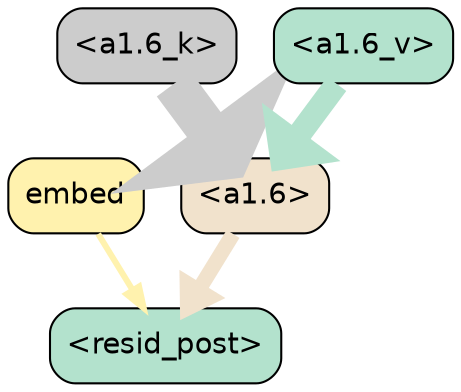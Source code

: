 strict digraph "" {
	graph [bgcolor=transparent,
		layout=dot,
		overlap=false,
		splines=true
	];
	"<a1.6>"	[color=black,
		fillcolor="#f1e2cc",
		fontname=Helvetica,
		shape=box,
		style="filled, rounded"];
	"<resid_post>"	[color=black,
		fillcolor="#b3e2cd",
		fontname=Helvetica,
		shape=box,
		style="filled, rounded"];
	"<a1.6>" -> "<resid_post>"	[color="#f1e2cc",
		penwidth=7.245298147201538];
	embed	[color=black,
		fillcolor="#fff2ae",
		fontname=Helvetica,
		shape=box,
		style="filled, rounded"];
	embed -> "<resid_post>"	[color="#fff2ae",
		penwidth=2.896503448486328];
	"<a1.6_k>"	[color=black,
		fillcolor="#cccccc",
		fontname=Helvetica,
		shape=box,
		style="filled, rounded"];
	"<a1.6_k>" -> "<a1.6>"	[color="#cccccc",
		penwidth=20.15286922454834];
	"<a1.6_v>"	[color=black,
		fillcolor="#b3e2cd",
		fontname=Helvetica,
		shape=box,
		style="filled, rounded"];
	"<a1.6_v>" -> "<a1.6>"	[color="#b3e2cd",
		penwidth=11.330328941345215];
}
